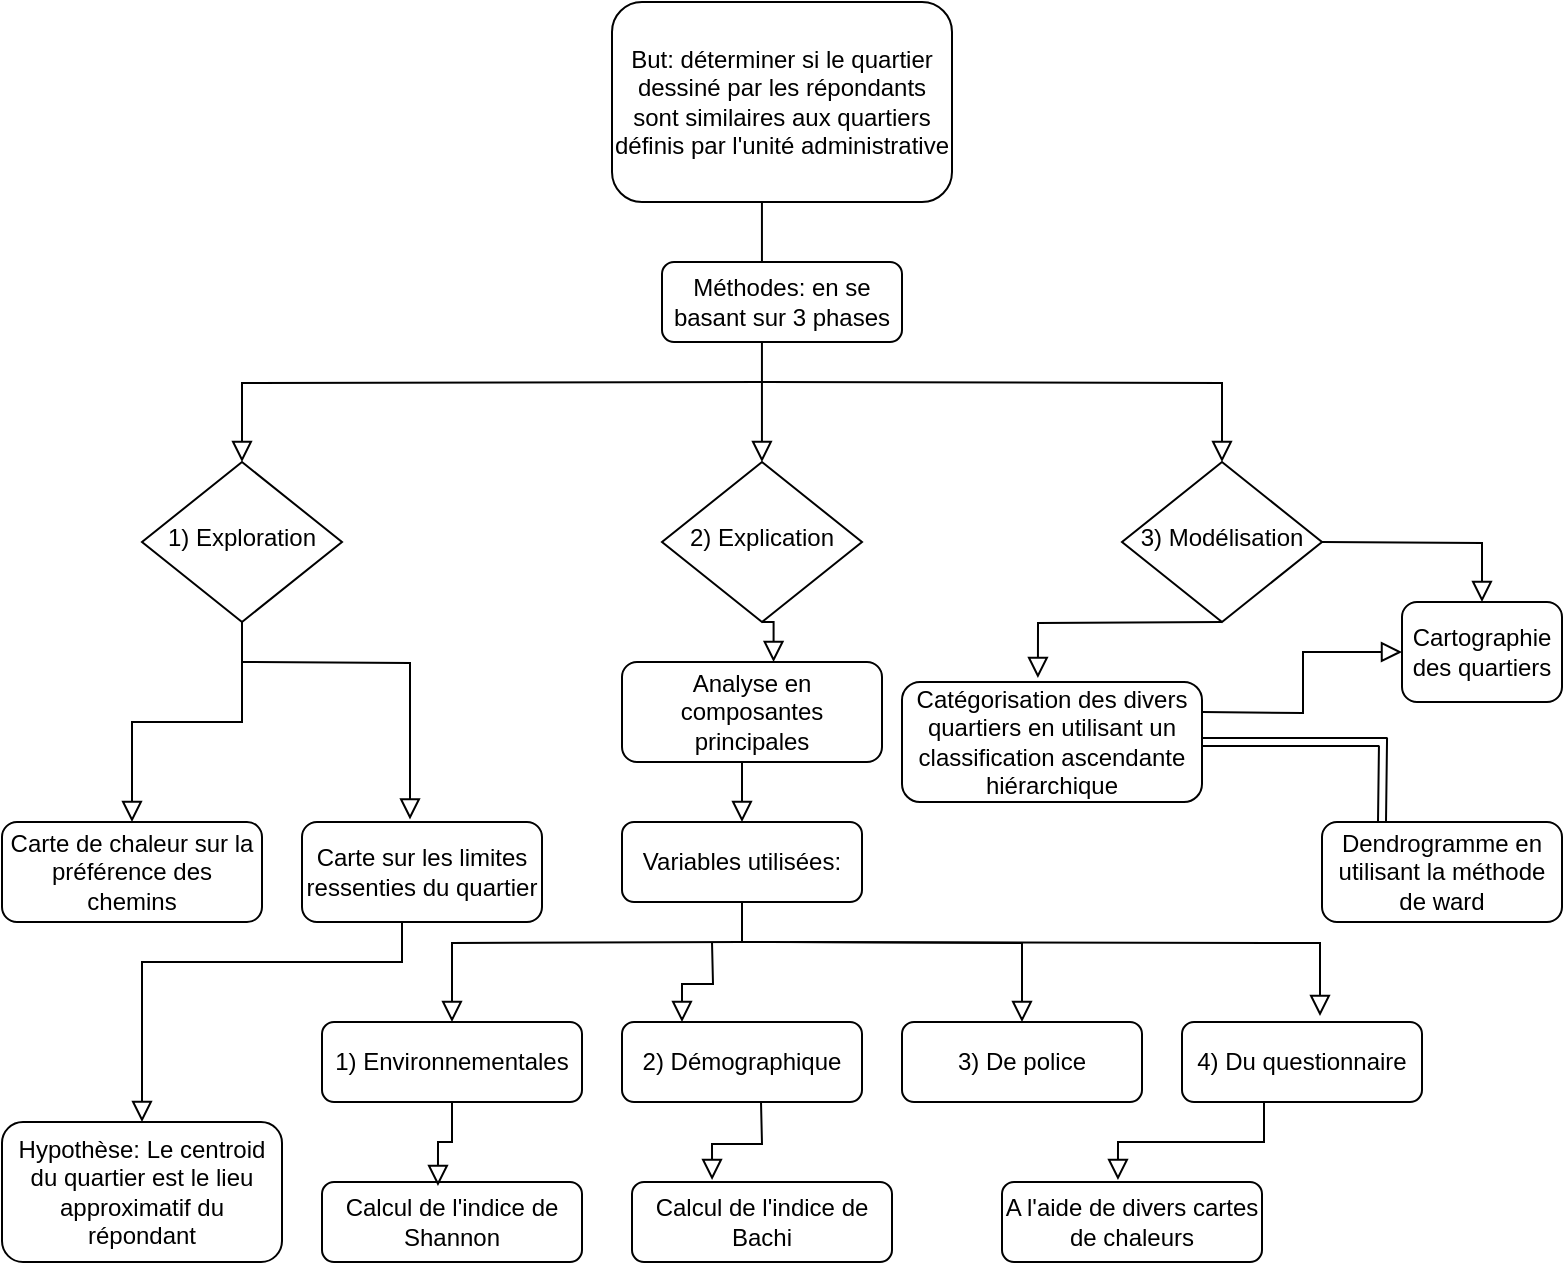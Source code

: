 <mxfile version="21.3.8" type="github">
  <diagram id="C5RBs43oDa-KdzZeNtuy" name="Page-1">
    <mxGraphModel dx="2074" dy="1063" grid="1" gridSize="10" guides="1" tooltips="1" connect="1" arrows="1" fold="1" page="1" pageScale="1" pageWidth="827" pageHeight="1169" math="0" shadow="0">
      <root>
        <mxCell id="WIyWlLk6GJQsqaUBKTNV-0" />
        <mxCell id="WIyWlLk6GJQsqaUBKTNV-1" parent="WIyWlLk6GJQsqaUBKTNV-0" />
        <mxCell id="WIyWlLk6GJQsqaUBKTNV-2" value="" style="rounded=0;html=1;jettySize=auto;orthogonalLoop=1;fontSize=11;endArrow=block;endFill=0;endSize=8;strokeWidth=1;shadow=0;labelBackgroundColor=none;edgeStyle=orthogonalEdgeStyle;" parent="WIyWlLk6GJQsqaUBKTNV-1" target="WIyWlLk6GJQsqaUBKTNV-6" edge="1">
          <mxGeometry relative="1" as="geometry">
            <mxPoint x="400" y="200" as="sourcePoint" />
          </mxGeometry>
        </mxCell>
        <mxCell id="WIyWlLk6GJQsqaUBKTNV-6" value="1) Exploration" style="rhombus;whiteSpace=wrap;html=1;shadow=0;fontFamily=Helvetica;fontSize=12;align=center;strokeWidth=1;spacing=6;spacingTop=-4;" parent="WIyWlLk6GJQsqaUBKTNV-1" vertex="1">
          <mxGeometry x="90" y="240" width="100" height="80" as="geometry" />
        </mxCell>
        <mxCell id="t2mM1WANGV4psgZgZOi0-0" value="2) Explication" style="rhombus;whiteSpace=wrap;html=1;shadow=0;fontFamily=Helvetica;fontSize=12;align=center;strokeWidth=1;spacing=6;spacingTop=-4;" vertex="1" parent="WIyWlLk6GJQsqaUBKTNV-1">
          <mxGeometry x="350" y="240" width="100" height="80" as="geometry" />
        </mxCell>
        <mxCell id="t2mM1WANGV4psgZgZOi0-1" value="3) Modélisation" style="rhombus;whiteSpace=wrap;html=1;shadow=0;fontFamily=Helvetica;fontSize=12;align=center;strokeWidth=1;spacing=6;spacingTop=-4;" vertex="1" parent="WIyWlLk6GJQsqaUBKTNV-1">
          <mxGeometry x="580" y="240" width="100" height="80" as="geometry" />
        </mxCell>
        <mxCell id="t2mM1WANGV4psgZgZOi0-2" value="" style="rounded=0;html=1;jettySize=auto;orthogonalLoop=1;fontSize=11;endArrow=block;endFill=0;endSize=8;strokeWidth=1;shadow=0;labelBackgroundColor=none;edgeStyle=orthogonalEdgeStyle;exitX=0.441;exitY=1;exitDx=0;exitDy=0;exitPerimeter=0;" edge="1" parent="WIyWlLk6GJQsqaUBKTNV-1" source="t2mM1WANGV4psgZgZOi0-8" target="t2mM1WANGV4psgZgZOi0-0">
          <mxGeometry relative="1" as="geometry">
            <mxPoint x="400" y="250" as="sourcePoint" />
            <mxPoint x="210" y="330" as="targetPoint" />
          </mxGeometry>
        </mxCell>
        <mxCell id="t2mM1WANGV4psgZgZOi0-3" value="" style="rounded=0;html=1;jettySize=auto;orthogonalLoop=1;fontSize=11;endArrow=block;endFill=0;endSize=8;strokeWidth=1;shadow=0;labelBackgroundColor=none;edgeStyle=orthogonalEdgeStyle;entryX=0.5;entryY=0;entryDx=0;entryDy=0;" edge="1" parent="WIyWlLk6GJQsqaUBKTNV-1" target="t2mM1WANGV4psgZgZOi0-1">
          <mxGeometry relative="1" as="geometry">
            <mxPoint x="400" y="200" as="sourcePoint" />
            <mxPoint x="260" y="310" as="targetPoint" />
          </mxGeometry>
        </mxCell>
        <mxCell id="t2mM1WANGV4psgZgZOi0-4" value="" style="rounded=0;html=1;jettySize=auto;orthogonalLoop=1;fontSize=11;endArrow=block;endFill=0;endSize=8;strokeWidth=1;shadow=0;labelBackgroundColor=none;edgeStyle=orthogonalEdgeStyle;exitX=0.5;exitY=1;exitDx=0;exitDy=0;entryX=0.5;entryY=0;entryDx=0;entryDy=0;" edge="1" parent="WIyWlLk6GJQsqaUBKTNV-1" source="WIyWlLk6GJQsqaUBKTNV-6" target="t2mM1WANGV4psgZgZOi0-5">
          <mxGeometry relative="1" as="geometry">
            <mxPoint x="140" y="390" as="sourcePoint" />
            <mxPoint x="60" y="480" as="targetPoint" />
          </mxGeometry>
        </mxCell>
        <mxCell id="t2mM1WANGV4psgZgZOi0-5" value="Carte de chaleur sur la préférence des chemins" style="rounded=1;whiteSpace=wrap;html=1;fontSize=12;glass=0;strokeWidth=1;shadow=0;" vertex="1" parent="WIyWlLk6GJQsqaUBKTNV-1">
          <mxGeometry x="20" y="420" width="130" height="50" as="geometry" />
        </mxCell>
        <mxCell id="t2mM1WANGV4psgZgZOi0-6" value="Carte sur les limites ressenties du quartier" style="rounded=1;whiteSpace=wrap;html=1;fontSize=12;glass=0;strokeWidth=1;shadow=0;" vertex="1" parent="WIyWlLk6GJQsqaUBKTNV-1">
          <mxGeometry x="170" y="420" width="120" height="50" as="geometry" />
        </mxCell>
        <mxCell id="t2mM1WANGV4psgZgZOi0-7" value="" style="rounded=0;html=1;jettySize=auto;orthogonalLoop=1;fontSize=11;endArrow=block;endFill=0;endSize=8;strokeWidth=1;shadow=0;labelBackgroundColor=none;edgeStyle=orthogonalEdgeStyle;entryX=0.45;entryY=-0.025;entryDx=0;entryDy=0;entryPerimeter=0;" edge="1" parent="WIyWlLk6GJQsqaUBKTNV-1" target="t2mM1WANGV4psgZgZOi0-6">
          <mxGeometry relative="1" as="geometry">
            <mxPoint x="140" y="340" as="sourcePoint" />
            <mxPoint x="60" y="430" as="targetPoint" />
          </mxGeometry>
        </mxCell>
        <mxCell id="t2mM1WANGV4psgZgZOi0-8" value="But: déterminer si le quartier dessiné par les répondants sont similaires aux quartiers définis par l&#39;unité administrative" style="rounded=1;whiteSpace=wrap;html=1;fontSize=12;glass=0;strokeWidth=1;shadow=0;" vertex="1" parent="WIyWlLk6GJQsqaUBKTNV-1">
          <mxGeometry x="325" y="10" width="170" height="100" as="geometry" />
        </mxCell>
        <mxCell id="t2mM1WANGV4psgZgZOi0-10" value="Méthodes: en se basant sur 3 phases" style="rounded=1;whiteSpace=wrap;html=1;fontSize=12;glass=0;strokeWidth=1;shadow=0;" vertex="1" parent="WIyWlLk6GJQsqaUBKTNV-1">
          <mxGeometry x="350" y="140" width="120" height="40" as="geometry" />
        </mxCell>
        <mxCell id="t2mM1WANGV4psgZgZOi0-12" value="Hypothèse: Le centroid du quartier est le lieu approximatif du répondant" style="rounded=1;whiteSpace=wrap;html=1;fontSize=12;glass=0;strokeWidth=1;shadow=0;" vertex="1" parent="WIyWlLk6GJQsqaUBKTNV-1">
          <mxGeometry x="20" y="570" width="140" height="70" as="geometry" />
        </mxCell>
        <mxCell id="t2mM1WANGV4psgZgZOi0-13" value="" style="rounded=0;html=1;jettySize=auto;orthogonalLoop=1;fontSize=11;endArrow=block;endFill=0;endSize=8;strokeWidth=1;shadow=0;labelBackgroundColor=none;edgeStyle=orthogonalEdgeStyle;entryX=0.583;entryY=0;entryDx=0;entryDy=0;entryPerimeter=0;" edge="1" parent="WIyWlLk6GJQsqaUBKTNV-1" target="t2mM1WANGV4psgZgZOi0-14">
          <mxGeometry relative="1" as="geometry">
            <mxPoint x="400" y="320" as="sourcePoint" />
            <mxPoint x="620" y="450" as="targetPoint" />
          </mxGeometry>
        </mxCell>
        <mxCell id="t2mM1WANGV4psgZgZOi0-14" value="Analyse en composantes principales" style="rounded=1;whiteSpace=wrap;html=1;fontSize=12;glass=0;strokeWidth=1;shadow=0;" vertex="1" parent="WIyWlLk6GJQsqaUBKTNV-1">
          <mxGeometry x="330" y="340" width="130" height="50" as="geometry" />
        </mxCell>
        <mxCell id="t2mM1WANGV4psgZgZOi0-16" value="Variables utilisées:" style="rounded=1;whiteSpace=wrap;html=1;fontSize=12;glass=0;strokeWidth=1;shadow=0;" vertex="1" parent="WIyWlLk6GJQsqaUBKTNV-1">
          <mxGeometry x="330" y="420" width="120" height="40" as="geometry" />
        </mxCell>
        <mxCell id="t2mM1WANGV4psgZgZOi0-17" value="1) Environnementales" style="rounded=1;whiteSpace=wrap;html=1;fontSize=12;glass=0;strokeWidth=1;shadow=0;" vertex="1" parent="WIyWlLk6GJQsqaUBKTNV-1">
          <mxGeometry x="180" y="520" width="130" height="40" as="geometry" />
        </mxCell>
        <mxCell id="t2mM1WANGV4psgZgZOi0-18" value="2) Démographique" style="rounded=1;whiteSpace=wrap;html=1;fontSize=12;glass=0;strokeWidth=1;shadow=0;" vertex="1" parent="WIyWlLk6GJQsqaUBKTNV-1">
          <mxGeometry x="330" y="520" width="120" height="40" as="geometry" />
        </mxCell>
        <mxCell id="t2mM1WANGV4psgZgZOi0-19" value="3) De police" style="rounded=1;whiteSpace=wrap;html=1;fontSize=12;glass=0;strokeWidth=1;shadow=0;" vertex="1" parent="WIyWlLk6GJQsqaUBKTNV-1">
          <mxGeometry x="470" y="520" width="120" height="40" as="geometry" />
        </mxCell>
        <mxCell id="t2mM1WANGV4psgZgZOi0-20" value="" style="rounded=0;html=1;jettySize=auto;orthogonalLoop=1;fontSize=11;endArrow=block;endFill=0;endSize=8;strokeWidth=1;shadow=0;labelBackgroundColor=none;edgeStyle=orthogonalEdgeStyle;entryX=0.5;entryY=0;entryDx=0;entryDy=0;" edge="1" parent="WIyWlLk6GJQsqaUBKTNV-1" target="t2mM1WANGV4psgZgZOi0-17">
          <mxGeometry relative="1" as="geometry">
            <mxPoint x="390" y="480" as="sourcePoint" />
            <mxPoint x="230" y="520" as="targetPoint" />
          </mxGeometry>
        </mxCell>
        <mxCell id="t2mM1WANGV4psgZgZOi0-21" value="" style="rounded=0;html=1;jettySize=auto;orthogonalLoop=1;fontSize=11;endArrow=block;endFill=0;endSize=8;strokeWidth=1;shadow=0;labelBackgroundColor=none;edgeStyle=orthogonalEdgeStyle;entryX=0.5;entryY=0;entryDx=0;entryDy=0;" edge="1" parent="WIyWlLk6GJQsqaUBKTNV-1" target="t2mM1WANGV4psgZgZOi0-12">
          <mxGeometry relative="1" as="geometry">
            <mxPoint x="220" y="470" as="sourcePoint" />
            <mxPoint x="304" y="559" as="targetPoint" />
            <Array as="points">
              <mxPoint x="220" y="490" />
              <mxPoint x="90" y="490" />
            </Array>
          </mxGeometry>
        </mxCell>
        <mxCell id="t2mM1WANGV4psgZgZOi0-22" value="4) Du questionnaire" style="rounded=1;whiteSpace=wrap;html=1;fontSize=12;glass=0;strokeWidth=1;shadow=0;" vertex="1" parent="WIyWlLk6GJQsqaUBKTNV-1">
          <mxGeometry x="610" y="520" width="120" height="40" as="geometry" />
        </mxCell>
        <mxCell id="t2mM1WANGV4psgZgZOi0-23" value="" style="rounded=0;html=1;jettySize=auto;orthogonalLoop=1;fontSize=11;endArrow=block;endFill=0;endSize=8;strokeWidth=1;shadow=0;labelBackgroundColor=none;edgeStyle=orthogonalEdgeStyle;entryX=0.25;entryY=0;entryDx=0;entryDy=0;" edge="1" parent="WIyWlLk6GJQsqaUBKTNV-1" target="t2mM1WANGV4psgZgZOi0-18">
          <mxGeometry relative="1" as="geometry">
            <mxPoint x="375" y="480" as="sourcePoint" />
            <mxPoint x="230" y="520" as="targetPoint" />
          </mxGeometry>
        </mxCell>
        <mxCell id="t2mM1WANGV4psgZgZOi0-24" value="" style="rounded=0;html=1;jettySize=auto;orthogonalLoop=1;fontSize=11;endArrow=block;endFill=0;endSize=8;strokeWidth=1;shadow=0;labelBackgroundColor=none;edgeStyle=orthogonalEdgeStyle;entryX=0.5;entryY=0;entryDx=0;entryDy=0;" edge="1" parent="WIyWlLk6GJQsqaUBKTNV-1" target="t2mM1WANGV4psgZgZOi0-19">
          <mxGeometry relative="1" as="geometry">
            <mxPoint x="414" y="480" as="sourcePoint" />
            <mxPoint x="269" y="520" as="targetPoint" />
          </mxGeometry>
        </mxCell>
        <mxCell id="t2mM1WANGV4psgZgZOi0-25" value="" style="rounded=0;html=1;jettySize=auto;orthogonalLoop=1;fontSize=11;endArrow=block;endFill=0;endSize=8;strokeWidth=1;shadow=0;labelBackgroundColor=none;edgeStyle=orthogonalEdgeStyle;entryX=0.575;entryY=-0.075;entryDx=0;entryDy=0;entryPerimeter=0;" edge="1" parent="WIyWlLk6GJQsqaUBKTNV-1" target="t2mM1WANGV4psgZgZOi0-22">
          <mxGeometry relative="1" as="geometry">
            <mxPoint x="390" y="480" as="sourcePoint" />
            <mxPoint x="506" y="520" as="targetPoint" />
          </mxGeometry>
        </mxCell>
        <mxCell id="t2mM1WANGV4psgZgZOi0-26" value="Calcul de l&#39;indice de Shannon" style="rounded=1;whiteSpace=wrap;html=1;fontSize=12;glass=0;strokeWidth=1;shadow=0;" vertex="1" parent="WIyWlLk6GJQsqaUBKTNV-1">
          <mxGeometry x="180" y="600" width="130" height="40" as="geometry" />
        </mxCell>
        <mxCell id="t2mM1WANGV4psgZgZOi0-27" value="" style="rounded=0;html=1;jettySize=auto;orthogonalLoop=1;fontSize=11;endArrow=block;endFill=0;endSize=8;strokeWidth=1;shadow=0;labelBackgroundColor=none;edgeStyle=orthogonalEdgeStyle;entryX=0.446;entryY=0.05;entryDx=0;entryDy=0;entryPerimeter=0;exitX=0.5;exitY=1;exitDx=0;exitDy=0;" edge="1" parent="WIyWlLk6GJQsqaUBKTNV-1" source="t2mM1WANGV4psgZgZOi0-17" target="t2mM1WANGV4psgZgZOi0-26">
          <mxGeometry relative="1" as="geometry">
            <mxPoint x="275" y="560" as="sourcePoint" />
            <mxPoint x="130" y="600" as="targetPoint" />
          </mxGeometry>
        </mxCell>
        <mxCell id="t2mM1WANGV4psgZgZOi0-28" value="Calcul de l&#39;indice de Bachi" style="rounded=1;whiteSpace=wrap;html=1;fontSize=12;glass=0;strokeWidth=1;shadow=0;" vertex="1" parent="WIyWlLk6GJQsqaUBKTNV-1">
          <mxGeometry x="335" y="600" width="130" height="40" as="geometry" />
        </mxCell>
        <mxCell id="t2mM1WANGV4psgZgZOi0-30" value="A l&#39;aide de divers cartes de chaleurs" style="rounded=1;whiteSpace=wrap;html=1;fontSize=12;glass=0;strokeWidth=1;shadow=0;" vertex="1" parent="WIyWlLk6GJQsqaUBKTNV-1">
          <mxGeometry x="520" y="600" width="130" height="40" as="geometry" />
        </mxCell>
        <mxCell id="t2mM1WANGV4psgZgZOi0-31" value="" style="rounded=0;html=1;jettySize=auto;orthogonalLoop=1;fontSize=11;endArrow=block;endFill=0;endSize=8;strokeWidth=1;shadow=0;labelBackgroundColor=none;edgeStyle=orthogonalEdgeStyle;entryX=0.446;entryY=-0.025;entryDx=0;entryDy=0;entryPerimeter=0;" edge="1" parent="WIyWlLk6GJQsqaUBKTNV-1" target="t2mM1WANGV4psgZgZOi0-30">
          <mxGeometry relative="1" as="geometry">
            <mxPoint x="650" y="560" as="sourcePoint" />
            <mxPoint x="939" y="597" as="targetPoint" />
            <Array as="points">
              <mxPoint x="651" y="560" />
              <mxPoint x="651" y="580" />
              <mxPoint x="578" y="580" />
            </Array>
          </mxGeometry>
        </mxCell>
        <mxCell id="t2mM1WANGV4psgZgZOi0-37" value="" style="edgeStyle=orthogonalEdgeStyle;rounded=0;orthogonalLoop=1;jettySize=auto;html=1;shape=link;" edge="1" parent="WIyWlLk6GJQsqaUBKTNV-1" source="t2mM1WANGV4psgZgZOi0-33">
          <mxGeometry relative="1" as="geometry">
            <mxPoint x="710" y="420" as="targetPoint" />
          </mxGeometry>
        </mxCell>
        <mxCell id="t2mM1WANGV4psgZgZOi0-33" value="Catégorisation des divers quartiers en utilisant un classification ascendante hiérarchique" style="rounded=1;whiteSpace=wrap;html=1;fontSize=12;glass=0;strokeWidth=1;shadow=0;" vertex="1" parent="WIyWlLk6GJQsqaUBKTNV-1">
          <mxGeometry x="470" y="350" width="150" height="60" as="geometry" />
        </mxCell>
        <mxCell id="t2mM1WANGV4psgZgZOi0-34" value="" style="rounded=0;html=1;jettySize=auto;orthogonalLoop=1;fontSize=11;endArrow=block;endFill=0;endSize=8;strokeWidth=1;shadow=0;labelBackgroundColor=none;edgeStyle=orthogonalEdgeStyle;entryX=0.453;entryY=-0.033;entryDx=0;entryDy=0;entryPerimeter=0;" edge="1" parent="WIyWlLk6GJQsqaUBKTNV-1" target="t2mM1WANGV4psgZgZOi0-33">
          <mxGeometry relative="1" as="geometry">
            <mxPoint x="630" y="320" as="sourcePoint" />
            <mxPoint x="860" y="360" as="targetPoint" />
          </mxGeometry>
        </mxCell>
        <mxCell id="t2mM1WANGV4psgZgZOi0-35" value="Dendrogramme en utilisant la méthode de ward" style="rounded=1;whiteSpace=wrap;html=1;fontSize=12;glass=0;strokeWidth=1;shadow=0;" vertex="1" parent="WIyWlLk6GJQsqaUBKTNV-1">
          <mxGeometry x="680" y="420" width="120" height="50" as="geometry" />
        </mxCell>
        <mxCell id="t2mM1WANGV4psgZgZOi0-40" value="" style="rounded=0;html=1;jettySize=auto;orthogonalLoop=1;fontSize=11;endArrow=block;endFill=0;endSize=8;strokeWidth=1;shadow=0;labelBackgroundColor=none;edgeStyle=orthogonalEdgeStyle;entryX=0.5;entryY=0;entryDx=0;entryDy=0;" edge="1" parent="WIyWlLk6GJQsqaUBKTNV-1" target="t2mM1WANGV4psgZgZOi0-41">
          <mxGeometry relative="1" as="geometry">
            <mxPoint x="680" y="280" as="sourcePoint" />
            <mxPoint x="760" y="330" as="targetPoint" />
          </mxGeometry>
        </mxCell>
        <mxCell id="t2mM1WANGV4psgZgZOi0-41" value="Cartographie des quartiers" style="rounded=1;whiteSpace=wrap;html=1;fontSize=12;glass=0;strokeWidth=1;shadow=0;" vertex="1" parent="WIyWlLk6GJQsqaUBKTNV-1">
          <mxGeometry x="720" y="310" width="80" height="50" as="geometry" />
        </mxCell>
        <mxCell id="t2mM1WANGV4psgZgZOi0-42" value="" style="rounded=0;html=1;jettySize=auto;orthogonalLoop=1;fontSize=11;endArrow=block;endFill=0;endSize=8;strokeWidth=1;shadow=0;labelBackgroundColor=none;edgeStyle=orthogonalEdgeStyle;entryX=0;entryY=0.5;entryDx=0;entryDy=0;" edge="1" parent="WIyWlLk6GJQsqaUBKTNV-1" target="t2mM1WANGV4psgZgZOi0-41">
          <mxGeometry relative="1" as="geometry">
            <mxPoint x="620" y="365" as="sourcePoint" />
            <mxPoint x="700" y="395" as="targetPoint" />
          </mxGeometry>
        </mxCell>
        <mxCell id="t2mM1WANGV4psgZgZOi0-45" value="" style="rounded=0;html=1;jettySize=auto;orthogonalLoop=1;fontSize=11;endArrow=block;endFill=0;endSize=8;strokeWidth=1;shadow=0;labelBackgroundColor=none;edgeStyle=orthogonalEdgeStyle;exitX=0.441;exitY=1;exitDx=0;exitDy=0;exitPerimeter=0;entryX=0.308;entryY=-0.025;entryDx=0;entryDy=0;entryPerimeter=0;" edge="1" parent="WIyWlLk6GJQsqaUBKTNV-1" target="t2mM1WANGV4psgZgZOi0-28">
          <mxGeometry relative="1" as="geometry">
            <mxPoint x="399.5" y="560" as="sourcePoint" />
            <mxPoint x="399.5" y="690" as="targetPoint" />
          </mxGeometry>
        </mxCell>
        <mxCell id="t2mM1WANGV4psgZgZOi0-48" value="" style="endArrow=none;html=1;rounded=0;" edge="1" parent="WIyWlLk6GJQsqaUBKTNV-1">
          <mxGeometry width="50" height="50" relative="1" as="geometry">
            <mxPoint x="390" y="480" as="sourcePoint" />
            <mxPoint x="390" y="480" as="targetPoint" />
            <Array as="points">
              <mxPoint x="390" y="460" />
            </Array>
          </mxGeometry>
        </mxCell>
        <mxCell id="t2mM1WANGV4psgZgZOi0-49" value="" style="rounded=0;html=1;jettySize=auto;orthogonalLoop=1;fontSize=11;endArrow=block;endFill=0;endSize=8;strokeWidth=1;shadow=0;labelBackgroundColor=none;edgeStyle=orthogonalEdgeStyle;exitX=0.441;exitY=1;exitDx=0;exitDy=0;exitPerimeter=0;entryX=0.5;entryY=0;entryDx=0;entryDy=0;" edge="1" parent="WIyWlLk6GJQsqaUBKTNV-1" target="t2mM1WANGV4psgZgZOi0-16">
          <mxGeometry relative="1" as="geometry">
            <mxPoint x="399.5" y="390" as="sourcePoint" />
            <mxPoint x="399.5" y="520" as="targetPoint" />
          </mxGeometry>
        </mxCell>
      </root>
    </mxGraphModel>
  </diagram>
</mxfile>
